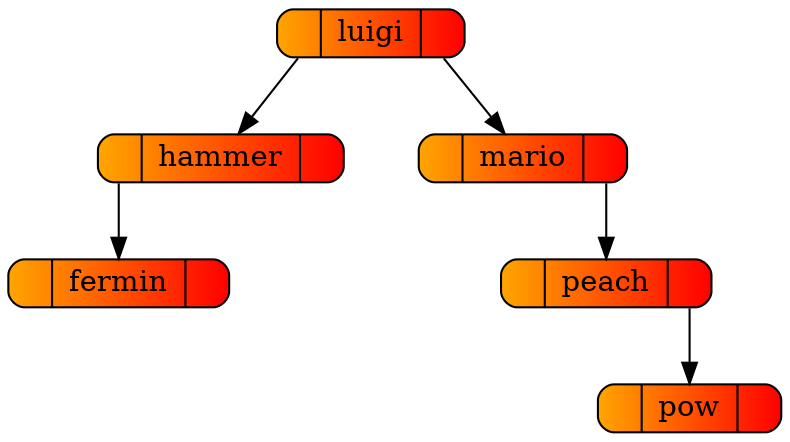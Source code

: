 digraph arbol
{
	rankdir=TB;
	ordering=out;	graph [splines=compound,nodesep=0.5];
	node [shape = record, style="rounded,filled", fillcolor="orange:red",width=0.7,height=0.2];

	Nodofermin[label="<izquierda>|fermin|<derecha>"];
	Nodohammer[label="<izquierda>|hammer|<derecha>"];
	Nodoluigi[label="<izquierda>|luigi|<derecha>"];
	Nodomario[label="<izquierda>|mario|<derecha>"];
	Nodopeach[label="<izquierda>|peach|<derecha>"];
	Nodopow[label="<izquierda>|pow|<derecha>"];


	Nodohammer:izquierda->Nodofermin;
	Nodoluigi:izquierda->Nodohammer;
	Nodoluigi:derecha->Nodomario;
	Nodomario:derecha->Nodopeach;
	Nodopeach:derecha->Nodopow;


}
